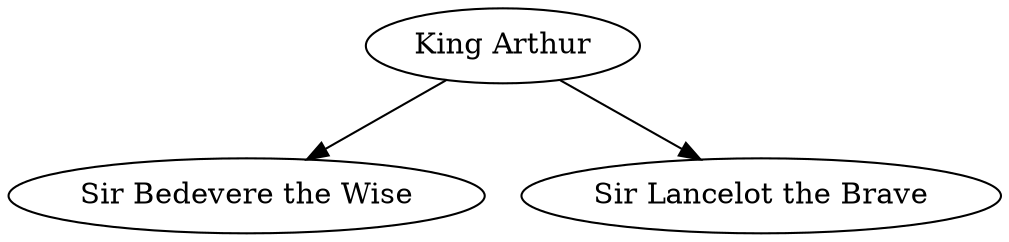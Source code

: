 // A graph
digraph {
	A [label="King Arthur"]
	B [label="Sir Bedevere the Wise"]
	C [label="Sir Lancelot the Brave"]
	A -> B
	A -> C
}
